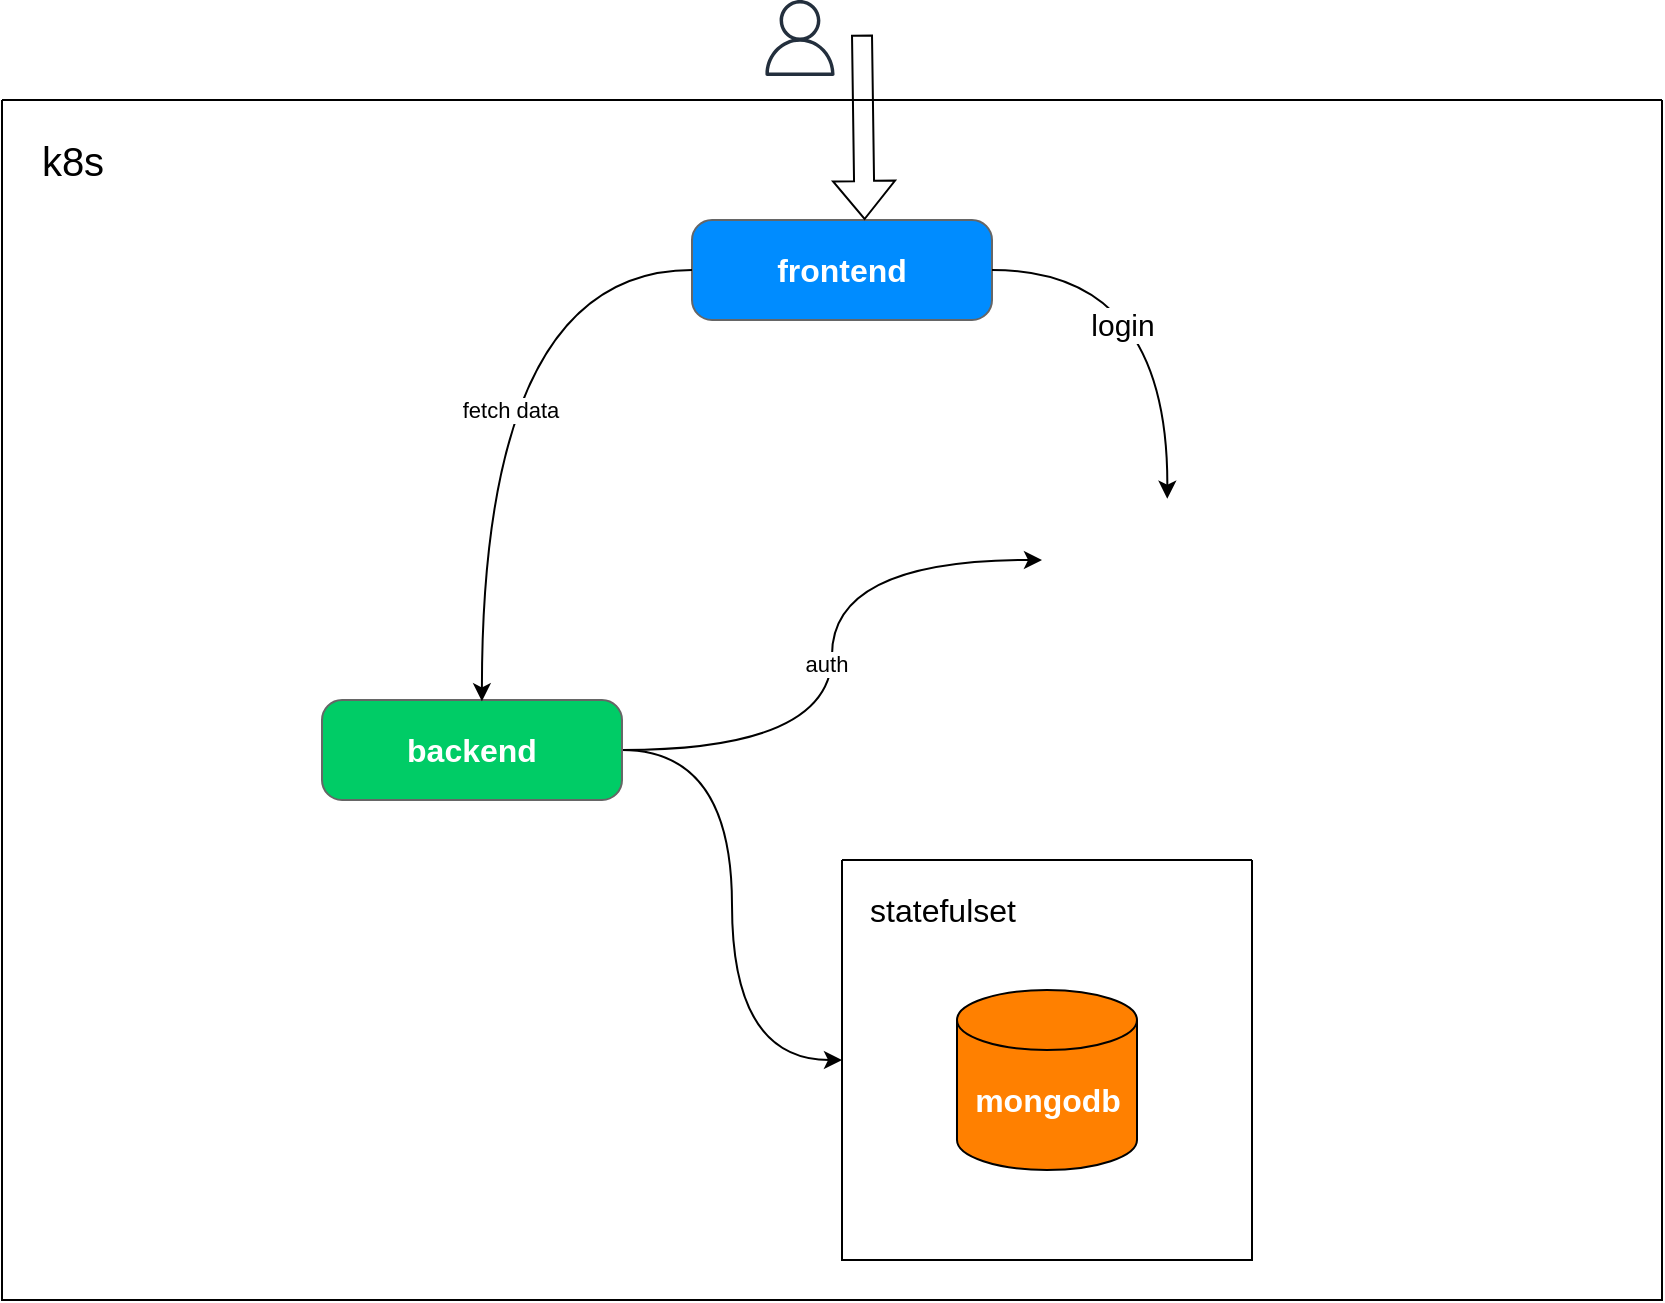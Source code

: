 <mxfile version="26.1.1" pages="2">
  <diagram id="vDcguhf-HTXkJBtxWS3N" name="第 2 页">
    <mxGraphModel dx="2074" dy="1098" grid="1" gridSize="10" guides="1" tooltips="1" connect="1" arrows="1" fold="1" page="1" pageScale="1" pageWidth="827" pageHeight="1169" math="0" shadow="0">
      <root>
        <mxCell id="0" />
        <mxCell id="1" parent="0" />
        <UserObject label="" id="VBsU-Y9z-eaThlKAFjIs-1">
          <mxCell style="swimlane;startSize=0;" parent="1" vertex="1">
            <mxGeometry x="220" y="370" width="830" height="600" as="geometry" />
          </mxCell>
        </UserObject>
        <mxCell id="VBsU-Y9z-eaThlKAFjIs-8" value="" style="strokeWidth=1;shadow=0;dashed=0;align=center;html=1;shape=mxgraph.mockup.buttons.multiButton;fillColor=#008cff;strokeColor=#666666;mainText=;subText=;" parent="VBsU-Y9z-eaThlKAFjIs-1" vertex="1">
          <mxGeometry x="345" y="60" width="150" height="50" as="geometry" />
        </mxCell>
        <mxCell id="VBsU-Y9z-eaThlKAFjIs-9" value="frontend" style="strokeWidth=1;shadow=0;dashed=0;align=center;html=1;shape=mxgraph.mockup.anchor;fontSize=16;fontColor=#ffffff;fontStyle=1;whiteSpace=wrap;" parent="VBsU-Y9z-eaThlKAFjIs-8" vertex="1">
          <mxGeometry y="15" width="150" height="20" as="geometry" />
        </mxCell>
        <mxCell id="VBsU-Y9z-eaThlKAFjIs-10" value="" style="strokeWidth=1;shadow=0;dashed=0;align=center;html=1;shape=mxgraph.mockup.anchor;fontSize=12;fontColor=#ffffff;fontStyle=1;whiteSpace=wrap;" parent="VBsU-Y9z-eaThlKAFjIs-8" vertex="1">
          <mxGeometry y="30" width="150" height="10" as="geometry" />
        </mxCell>
        <mxCell id="VBsU-Y9z-eaThlKAFjIs-25" style="edgeStyle=orthogonalEdgeStyle;rounded=0;orthogonalLoop=1;jettySize=auto;html=1;entryX=0;entryY=0.75;entryDx=0;entryDy=0;curved=1;" parent="VBsU-Y9z-eaThlKAFjIs-1" source="VBsU-Y9z-eaThlKAFjIs-11" target="VBsU-Y9z-eaThlKAFjIs-24" edge="1">
          <mxGeometry relative="1" as="geometry" />
        </mxCell>
        <mxCell id="VBsU-Y9z-eaThlKAFjIs-30" value="auth" style="edgeLabel;html=1;align=center;verticalAlign=middle;resizable=0;points=[];" parent="VBsU-Y9z-eaThlKAFjIs-25" vertex="1" connectable="0">
          <mxGeometry x="-0.029" y="3" relative="1" as="geometry">
            <mxPoint as="offset" />
          </mxGeometry>
        </mxCell>
        <mxCell id="VBsU-Y9z-eaThlKAFjIs-29" style="edgeStyle=orthogonalEdgeStyle;rounded=0;orthogonalLoop=1;jettySize=auto;html=1;entryX=0;entryY=0.5;entryDx=0;entryDy=0;curved=1;" parent="VBsU-Y9z-eaThlKAFjIs-1" source="VBsU-Y9z-eaThlKAFjIs-11" target="VBsU-Y9z-eaThlKAFjIs-14" edge="1">
          <mxGeometry relative="1" as="geometry" />
        </mxCell>
        <mxCell id="VBsU-Y9z-eaThlKAFjIs-11" value="" style="strokeWidth=1;shadow=0;dashed=0;align=center;html=1;shape=mxgraph.mockup.buttons.multiButton;fillColor=#00CC66;strokeColor=#666666;mainText=;subText=;" parent="VBsU-Y9z-eaThlKAFjIs-1" vertex="1">
          <mxGeometry x="160" y="300" width="150" height="50" as="geometry" />
        </mxCell>
        <mxCell id="VBsU-Y9z-eaThlKAFjIs-12" value="backend" style="strokeWidth=1;shadow=0;dashed=0;align=center;html=1;shape=mxgraph.mockup.anchor;fontSize=16;fontColor=#ffffff;fontStyle=1;whiteSpace=wrap;" parent="VBsU-Y9z-eaThlKAFjIs-11" vertex="1">
          <mxGeometry y="15" width="150" height="20" as="geometry" />
        </mxCell>
        <mxCell id="VBsU-Y9z-eaThlKAFjIs-13" value="" style="strokeWidth=1;shadow=0;dashed=0;align=center;html=1;shape=mxgraph.mockup.anchor;fontSize=12;fontColor=#ffffff;fontStyle=1;whiteSpace=wrap;" parent="VBsU-Y9z-eaThlKAFjIs-11" vertex="1">
          <mxGeometry y="30" width="150" height="10" as="geometry" />
        </mxCell>
        <mxCell id="VBsU-Y9z-eaThlKAFjIs-14" value="" style="swimlane;startSize=0;" parent="VBsU-Y9z-eaThlKAFjIs-1" vertex="1">
          <mxGeometry x="420" y="380" width="205" height="200" as="geometry" />
        </mxCell>
        <mxCell id="VBsU-Y9z-eaThlKAFjIs-4" value="" style="shape=cylinder3;whiteSpace=wrap;html=1;boundedLbl=1;backgroundOutline=1;size=15;fillColor=#FF8000;" parent="VBsU-Y9z-eaThlKAFjIs-14" vertex="1">
          <mxGeometry x="57.5" y="65" width="90" height="90" as="geometry" />
        </mxCell>
        <mxCell id="VBsU-Y9z-eaThlKAFjIs-15" value="mongodb" style="strokeWidth=1;shadow=0;dashed=0;align=center;html=1;shape=mxgraph.mockup.anchor;fontSize=16;fontColor=#ffffff;fontStyle=1;whiteSpace=wrap;" parent="VBsU-Y9z-eaThlKAFjIs-14" vertex="1">
          <mxGeometry x="27.5" y="110" width="150" height="20" as="geometry" />
        </mxCell>
        <mxCell id="VBsU-Y9z-eaThlKAFjIs-16" value="&lt;font style=&quot;font-size: 16px;&quot;&gt;statefulset&lt;/font&gt;" style="text;html=1;align=center;verticalAlign=middle;resizable=0;points=[];autosize=1;strokeColor=none;fillColor=none;" parent="VBsU-Y9z-eaThlKAFjIs-14" vertex="1">
          <mxGeometry y="10" width="100" height="30" as="geometry" />
        </mxCell>
        <mxCell id="VBsU-Y9z-eaThlKAFjIs-17" style="edgeStyle=orthogonalEdgeStyle;rounded=0;orthogonalLoop=1;jettySize=auto;html=1;entryX=0.533;entryY=0.013;entryDx=0;entryDy=0;entryPerimeter=0;curved=1;" parent="VBsU-Y9z-eaThlKAFjIs-1" source="VBsU-Y9z-eaThlKAFjIs-8" target="VBsU-Y9z-eaThlKAFjIs-11" edge="1">
          <mxGeometry relative="1" as="geometry" />
        </mxCell>
        <mxCell id="VBsU-Y9z-eaThlKAFjIs-31" value="fetch data" style="edgeLabel;html=1;align=center;verticalAlign=middle;resizable=0;points=[];" parent="VBsU-Y9z-eaThlKAFjIs-17" vertex="1" connectable="0">
          <mxGeometry x="0.091" y="14" relative="1" as="geometry">
            <mxPoint as="offset" />
          </mxGeometry>
        </mxCell>
        <mxCell id="VBsU-Y9z-eaThlKAFjIs-22" style="edgeStyle=orthogonalEdgeStyle;rounded=0;orthogonalLoop=1;jettySize=auto;html=1;entryX=0.544;entryY=0.226;entryDx=0;entryDy=0;entryPerimeter=0;curved=1;" parent="VBsU-Y9z-eaThlKAFjIs-1" source="VBsU-Y9z-eaThlKAFjIs-8" edge="1">
          <mxGeometry relative="1" as="geometry">
            <mxPoint x="582.64" y="199.34" as="targetPoint" />
          </mxGeometry>
        </mxCell>
        <mxCell id="VBsU-Y9z-eaThlKAFjIs-23" value="&lt;font style=&quot;font-size: 15px;&quot;&gt;login&lt;/font&gt;" style="edgeLabel;html=1;align=center;verticalAlign=middle;resizable=0;points=[];" parent="VBsU-Y9z-eaThlKAFjIs-22" vertex="1" connectable="0">
          <mxGeometry x="0.135" y="-23" relative="1" as="geometry">
            <mxPoint as="offset" />
          </mxGeometry>
        </mxCell>
        <mxCell id="VBsU-Y9z-eaThlKAFjIs-24" value="" style="shape=image;verticalLabelPosition=bottom;labelBackgroundColor=default;verticalAlign=top;aspect=fixed;imageAspect=0;image=https://www.keycloak.org/resources/images/logo.svg;" parent="VBsU-Y9z-eaThlKAFjIs-1" vertex="1">
          <mxGeometry x="520" y="200" width="193.37" height="40" as="geometry" />
        </mxCell>
        <mxCell id="VBsU-Y9z-eaThlKAFjIs-3" value="&lt;font style=&quot;font-size: 20px;&quot;&gt;k8s&lt;/font&gt;" style="text;html=1;align=center;verticalAlign=middle;resizable=0;points=[];autosize=1;strokeColor=none;fillColor=none;" parent="VBsU-Y9z-eaThlKAFjIs-1" vertex="1">
          <mxGeometry x="10" y="10" width="50" height="40" as="geometry" />
        </mxCell>
        <mxCell id="VBsU-Y9z-eaThlKAFjIs-33" value="" style="shape=flexArrow;endArrow=classic;html=1;rounded=0;entryX=0.442;entryY=0.053;entryDx=0;entryDy=0;entryPerimeter=0;" parent="VBsU-Y9z-eaThlKAFjIs-1" edge="1">
          <mxGeometry width="50" height="50" relative="1" as="geometry">
            <mxPoint x="430" y="-32.65" as="sourcePoint" />
            <mxPoint x="431.3" y="60.0" as="targetPoint" />
          </mxGeometry>
        </mxCell>
        <mxCell id="VBsU-Y9z-eaThlKAFjIs-37" value="" style="sketch=0;outlineConnect=0;fontColor=#232F3E;gradientColor=none;fillColor=#232F3D;strokeColor=none;dashed=0;verticalLabelPosition=bottom;verticalAlign=top;align=center;html=1;fontSize=12;fontStyle=0;aspect=fixed;pointerEvents=1;shape=mxgraph.aws4.user;" parent="1" vertex="1">
          <mxGeometry x="600" y="320" width="38" height="38" as="geometry" />
        </mxCell>
      </root>
    </mxGraphModel>
  </diagram>
  <diagram id="ih5wzw8gkBF-d3ULUadF" name="第 3 页">
    <mxGraphModel dx="2074" dy="1098" grid="1" gridSize="10" guides="1" tooltips="1" connect="1" arrows="1" fold="1" page="1" pageScale="1" pageWidth="827" pageHeight="1169" math="0" shadow="0">
      <root>
        <mxCell id="0" />
        <mxCell id="1" parent="0" />
        <mxCell id="RiTVTag-L5v25U5ySFvi-1" value="keycloak" style="shape=umlLifeline;perimeter=lifelinePerimeter;whiteSpace=wrap;html=1;container=1;dropTarget=0;collapsible=0;recursiveResize=0;outlineConnect=0;portConstraint=eastwest;newEdgeStyle={&quot;curved&quot;:0,&quot;rounded&quot;:0};fillColor=#FFB366;" vertex="1" parent="1">
          <mxGeometry x="360" y="400" width="100" height="600" as="geometry" />
        </mxCell>
        <mxCell id="RiTVTag-L5v25U5ySFvi-3" value="console" style="shape=umlLifeline;perimeter=lifelinePerimeter;whiteSpace=wrap;html=1;container=1;dropTarget=0;collapsible=0;recursiveResize=0;outlineConnect=0;portConstraint=eastwest;newEdgeStyle={&quot;curved&quot;:0,&quot;rounded&quot;:0};fillColor=#E6FFCC;" vertex="1" parent="1">
          <mxGeometry x="110" y="400" width="100" height="610" as="geometry" />
        </mxCell>
        <mxCell id="RiTVTag-L5v25U5ySFvi-4" value="" style="endArrow=classic;html=1;rounded=0;" edge="1" parent="1" source="RiTVTag-L5v25U5ySFvi-3" target="RiTVTag-L5v25U5ySFvi-1">
          <mxGeometry width="50" height="50" relative="1" as="geometry">
            <mxPoint x="390" y="590" as="sourcePoint" />
            <mxPoint x="400" y="540" as="targetPoint" />
            <Array as="points">
              <mxPoint x="300" y="520" />
            </Array>
          </mxGeometry>
        </mxCell>
        <mxCell id="RiTVTag-L5v25U5ySFvi-6" value="1. login" style="edgeLabel;html=1;align=center;verticalAlign=middle;resizable=0;points=[];fontSize=15;" vertex="1" connectable="0" parent="RiTVTag-L5v25U5ySFvi-4">
          <mxGeometry x="0.049" y="1" relative="1" as="geometry">
            <mxPoint as="offset" />
          </mxGeometry>
        </mxCell>
        <mxCell id="RiTVTag-L5v25U5ySFvi-7" value="" style="endArrow=classic;html=1;rounded=0;" edge="1" parent="1">
          <mxGeometry width="50" height="50" relative="1" as="geometry">
            <mxPoint x="410" y="570" as="sourcePoint" />
            <mxPoint x="160" y="570" as="targetPoint" />
            <Array as="points">
              <mxPoint x="300" y="570" />
            </Array>
          </mxGeometry>
        </mxCell>
        <mxCell id="RiTVTag-L5v25U5ySFvi-8" value="2. jwt token" style="edgeLabel;html=1;align=center;verticalAlign=middle;resizable=0;points=[];fontSize=15;" vertex="1" connectable="0" parent="RiTVTag-L5v25U5ySFvi-7">
          <mxGeometry x="0.049" y="1" relative="1" as="geometry">
            <mxPoint as="offset" />
          </mxGeometry>
        </mxCell>
        <mxCell id="RiTVTag-L5v25U5ySFvi-9" value="backend" style="shape=umlLifeline;perimeter=lifelinePerimeter;whiteSpace=wrap;html=1;container=1;dropTarget=0;collapsible=0;recursiveResize=0;outlineConnect=0;portConstraint=eastwest;newEdgeStyle={&quot;curved&quot;:0,&quot;rounded&quot;:0};fillColor=#00FF00;" vertex="1" parent="1">
          <mxGeometry x="560" y="399" width="100" height="600" as="geometry" />
        </mxCell>
        <mxCell id="RiTVTag-L5v25U5ySFvi-16" value="" style="html=1;points=[[0,0,0,0,5],[0,1,0,0,-5],[1,0,0,0,5],[1,1,0,0,-5]];perimeter=orthogonalPerimeter;outlineConnect=0;targetShapes=umlLifeline;portConstraint=eastwest;newEdgeStyle={&quot;curved&quot;:0,&quot;rounded&quot;:0};" vertex="1" parent="RiTVTag-L5v25U5ySFvi-9">
          <mxGeometry x="50" y="430" width="10" height="40" as="geometry" />
        </mxCell>
        <mxCell id="RiTVTag-L5v25U5ySFvi-17" value="5. check role" style="html=1;align=left;spacingLeft=2;endArrow=block;rounded=0;edgeStyle=orthogonalEdgeStyle;curved=0;rounded=0;" edge="1" target="RiTVTag-L5v25U5ySFvi-16" parent="RiTVTag-L5v25U5ySFvi-9">
          <mxGeometry relative="1" as="geometry">
            <mxPoint x="55" y="410" as="sourcePoint" />
            <Array as="points">
              <mxPoint x="85" y="440" />
            </Array>
          </mxGeometry>
        </mxCell>
        <mxCell id="RiTVTag-L5v25U5ySFvi-10" value="" style="endArrow=classic;html=1;rounded=0;" edge="1" parent="1" target="RiTVTag-L5v25U5ySFvi-9">
          <mxGeometry width="50" height="50" relative="1" as="geometry">
            <mxPoint x="164" y="650" as="sourcePoint" />
            <mxPoint x="414" y="650" as="targetPoint" />
            <Array as="points">
              <mxPoint x="304" y="650" />
            </Array>
          </mxGeometry>
        </mxCell>
        <mxCell id="RiTVTag-L5v25U5ySFvi-11" value="3. call api with token" style="edgeLabel;html=1;align=center;verticalAlign=middle;resizable=0;points=[];fontSize=15;" vertex="1" connectable="0" parent="RiTVTag-L5v25U5ySFvi-10">
          <mxGeometry x="0.049" y="1" relative="1" as="geometry">
            <mxPoint x="-68" as="offset" />
          </mxGeometry>
        </mxCell>
        <mxCell id="RiTVTag-L5v25U5ySFvi-12" value="" style="endArrow=classic;html=1;rounded=0;" edge="1" parent="1">
          <mxGeometry width="50" height="50" relative="1" as="geometry">
            <mxPoint x="610" y="740" as="sourcePoint" />
            <mxPoint x="410" y="740" as="targetPoint" />
            <Array as="points">
              <mxPoint x="550" y="740" />
            </Array>
          </mxGeometry>
        </mxCell>
        <mxCell id="RiTVTag-L5v25U5ySFvi-13" value="4. validate token" style="edgeLabel;html=1;align=center;verticalAlign=middle;resizable=0;points=[];fontSize=15;" vertex="1" connectable="0" parent="RiTVTag-L5v25U5ySFvi-12">
          <mxGeometry x="0.049" y="1" relative="1" as="geometry">
            <mxPoint as="offset" />
          </mxGeometry>
        </mxCell>
        <mxCell id="RiTVTag-L5v25U5ySFvi-14" value="" style="endArrow=classic;html=1;rounded=0;" edge="1" parent="1">
          <mxGeometry width="50" height="50" relative="1" as="geometry">
            <mxPoint x="414" y="780" as="sourcePoint" />
            <mxPoint x="610" y="780" as="targetPoint" />
            <Array as="points">
              <mxPoint x="554" y="780" />
            </Array>
          </mxGeometry>
        </mxCell>
        <mxCell id="RiTVTag-L5v25U5ySFvi-19" value="" style="endArrow=classic;html=1;rounded=0;" edge="1" parent="1" target="RiTVTag-L5v25U5ySFvi-3">
          <mxGeometry width="50" height="50" relative="1" as="geometry">
            <mxPoint x="610" y="940" as="sourcePoint" />
            <mxPoint x="410" y="940" as="targetPoint" />
            <Array as="points">
              <mxPoint x="550" y="940" />
            </Array>
          </mxGeometry>
        </mxCell>
        <mxCell id="RiTVTag-L5v25U5ySFvi-20" value="response" style="edgeLabel;html=1;align=center;verticalAlign=middle;resizable=0;points=[];fontSize=15;" vertex="1" connectable="0" parent="RiTVTag-L5v25U5ySFvi-19">
          <mxGeometry x="0.049" y="1" relative="1" as="geometry">
            <mxPoint x="-12" as="offset" />
          </mxGeometry>
        </mxCell>
        <mxCell id="RiTVTag-L5v25U5ySFvi-22" value="response" style="edgeLabel;html=1;align=center;verticalAlign=middle;resizable=0;points=[];fontSize=15;" vertex="1" connectable="0" parent="1">
          <mxGeometry x="360" y="940" as="geometry">
            <mxPoint x="149" y="-155" as="offset" />
          </mxGeometry>
        </mxCell>
      </root>
    </mxGraphModel>
  </diagram>
</mxfile>
